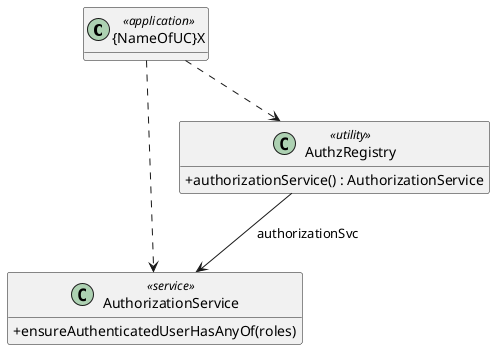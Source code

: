 @startuml

skinparam classAttributeIconSize 0
hide empty attributes

class "{NameOfUC}X" <<application>> {
}

class AuthorizationService <<service>> {
    + ensureAuthenticatedUserHasAnyOf(roles)
}

class AuthzRegistry <<utility>> {
    + authorizationService() : AuthorizationService
}

"{NameOfUC}X" ..> AuthzRegistry
"{NameOfUC}X" ..> AuthorizationService
AuthzRegistry --> AuthorizationService : authorizationSvc

@enduml
